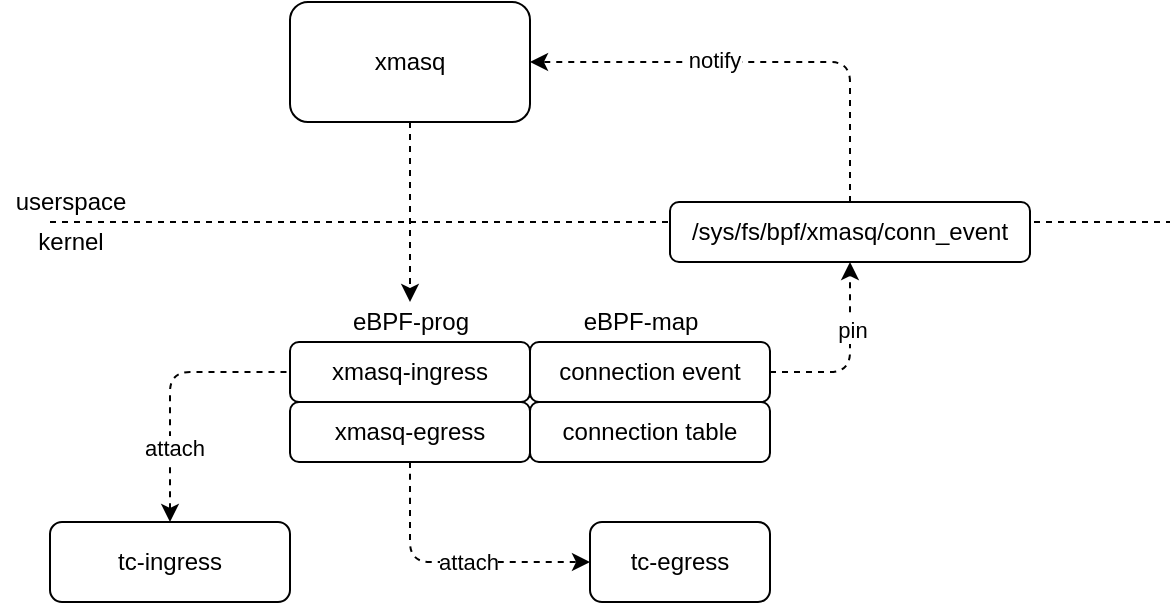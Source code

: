 <mxfile version="13.7.9" type="github">
  <diagram id="9pz4kV2FtBTTkl96BV6Y" name="第 1 页">
    <mxGraphModel dx="1426" dy="771" grid="1" gridSize="10" guides="1" tooltips="1" connect="1" arrows="1" fold="1" page="1" pageScale="1" pageWidth="827" pageHeight="1169" math="0" shadow="0">
      <root>
        <mxCell id="0" />
        <mxCell id="1" parent="0" />
        <mxCell id="qVayH7r-Kym1s1jk-KW7-1" value="" style="endArrow=none;dashed=1;html=1;" edge="1" parent="1">
          <mxGeometry width="50" height="50" relative="1" as="geometry">
            <mxPoint x="160" y="320" as="sourcePoint" />
            <mxPoint x="720" y="320" as="targetPoint" />
          </mxGeometry>
        </mxCell>
        <mxCell id="qVayH7r-Kym1s1jk-KW7-2" value="xmasq" style="rounded=1;whiteSpace=wrap;html=1;" vertex="1" parent="1">
          <mxGeometry x="280" y="210" width="120" height="60" as="geometry" />
        </mxCell>
        <mxCell id="qVayH7r-Kym1s1jk-KW7-3" value="connection table" style="rounded=1;whiteSpace=wrap;html=1;" vertex="1" parent="1">
          <mxGeometry x="400" y="410" width="120" height="30" as="geometry" />
        </mxCell>
        <mxCell id="qVayH7r-Kym1s1jk-KW7-4" value="/sys/fs/bpf/xmasq/conn_event" style="rounded=1;whiteSpace=wrap;html=1;" vertex="1" parent="1">
          <mxGeometry x="470" y="310" width="180" height="30" as="geometry" />
        </mxCell>
        <mxCell id="qVayH7r-Kym1s1jk-KW7-7" value="tc-ingress" style="rounded=1;whiteSpace=wrap;html=1;" vertex="1" parent="1">
          <mxGeometry x="160" y="470" width="120" height="40" as="geometry" />
        </mxCell>
        <mxCell id="qVayH7r-Kym1s1jk-KW7-8" value="tc-egress" style="rounded=1;whiteSpace=wrap;html=1;" vertex="1" parent="1">
          <mxGeometry x="430" y="470" width="90" height="40" as="geometry" />
        </mxCell>
        <mxCell id="qVayH7r-Kym1s1jk-KW7-9" value="xmasq-ingress" style="rounded=1;whiteSpace=wrap;html=1;" vertex="1" parent="1">
          <mxGeometry x="280" y="380" width="120" height="30" as="geometry" />
        </mxCell>
        <mxCell id="qVayH7r-Kym1s1jk-KW7-10" value="xmasq-egress" style="rounded=1;whiteSpace=wrap;html=1;" vertex="1" parent="1">
          <mxGeometry x="280" y="410" width="120" height="30" as="geometry" />
        </mxCell>
        <mxCell id="qVayH7r-Kym1s1jk-KW7-11" value="eBPF-prog" style="text;html=1;align=center;verticalAlign=middle;resizable=0;points=[];autosize=1;" vertex="1" parent="1">
          <mxGeometry x="305" y="360" width="70" height="20" as="geometry" />
        </mxCell>
        <mxCell id="qVayH7r-Kym1s1jk-KW7-13" value="eBPF-map" style="text;html=1;align=center;verticalAlign=middle;resizable=0;points=[];autosize=1;" vertex="1" parent="1">
          <mxGeometry x="420" y="360" width="70" height="20" as="geometry" />
        </mxCell>
        <mxCell id="qVayH7r-Kym1s1jk-KW7-18" value="connection event" style="rounded=1;whiteSpace=wrap;html=1;" vertex="1" parent="1">
          <mxGeometry x="400" y="380" width="120" height="30" as="geometry" />
        </mxCell>
        <mxCell id="qVayH7r-Kym1s1jk-KW7-19" value="" style="endArrow=none;html=1;exitX=0.5;exitY=0;exitDx=0;exitDy=0;entryX=0;entryY=0.5;entryDx=0;entryDy=0;startArrow=classic;startFill=1;endFill=0;dashed=1;" edge="1" parent="1" source="qVayH7r-Kym1s1jk-KW7-7" target="qVayH7r-Kym1s1jk-KW7-9">
          <mxGeometry width="50" height="50" relative="1" as="geometry">
            <mxPoint x="390" y="420" as="sourcePoint" />
            <mxPoint x="440" y="370" as="targetPoint" />
            <Array as="points">
              <mxPoint x="220" y="395" />
            </Array>
          </mxGeometry>
        </mxCell>
        <mxCell id="qVayH7r-Kym1s1jk-KW7-28" value="attach" style="edgeLabel;html=1;align=center;verticalAlign=middle;resizable=0;points=[];" vertex="1" connectable="0" parent="qVayH7r-Kym1s1jk-KW7-19">
          <mxGeometry x="-0.452" y="-2" relative="1" as="geometry">
            <mxPoint as="offset" />
          </mxGeometry>
        </mxCell>
        <mxCell id="qVayH7r-Kym1s1jk-KW7-21" value="" style="endArrow=classic;html=1;exitX=0.5;exitY=1;exitDx=0;exitDy=0;entryX=0;entryY=0.5;entryDx=0;entryDy=0;dashed=1;" edge="1" parent="1" source="qVayH7r-Kym1s1jk-KW7-10" target="qVayH7r-Kym1s1jk-KW7-8">
          <mxGeometry width="50" height="50" relative="1" as="geometry">
            <mxPoint x="390" y="420" as="sourcePoint" />
            <mxPoint x="440" y="370" as="targetPoint" />
            <Array as="points">
              <mxPoint x="340" y="450" />
              <mxPoint x="340" y="490" />
            </Array>
          </mxGeometry>
        </mxCell>
        <mxCell id="qVayH7r-Kym1s1jk-KW7-29" value="attach" style="edgeLabel;html=1;align=center;verticalAlign=middle;resizable=0;points=[];" vertex="1" connectable="0" parent="qVayH7r-Kym1s1jk-KW7-21">
          <mxGeometry x="0.129" relative="1" as="geometry">
            <mxPoint as="offset" />
          </mxGeometry>
        </mxCell>
        <mxCell id="qVayH7r-Kym1s1jk-KW7-22" value="" style="endArrow=classic;html=1;exitX=1;exitY=0.5;exitDx=0;exitDy=0;entryX=0.5;entryY=1;entryDx=0;entryDy=0;startArrow=none;startFill=0;dashed=1;" edge="1" parent="1" source="qVayH7r-Kym1s1jk-KW7-18" target="qVayH7r-Kym1s1jk-KW7-4">
          <mxGeometry width="50" height="50" relative="1" as="geometry">
            <mxPoint x="390" y="420" as="sourcePoint" />
            <mxPoint x="440" y="370" as="targetPoint" />
            <Array as="points">
              <mxPoint x="560" y="395" />
            </Array>
          </mxGeometry>
        </mxCell>
        <mxCell id="qVayH7r-Kym1s1jk-KW7-25" value="pin" style="edgeLabel;html=1;align=center;verticalAlign=middle;resizable=0;points=[];" vertex="1" connectable="0" parent="qVayH7r-Kym1s1jk-KW7-22">
          <mxGeometry x="0.284" y="-1" relative="1" as="geometry">
            <mxPoint as="offset" />
          </mxGeometry>
        </mxCell>
        <mxCell id="qVayH7r-Kym1s1jk-KW7-23" value="" style="endArrow=classic;html=1;dashed=1;exitX=0.5;exitY=0;exitDx=0;exitDy=0;entryX=1;entryY=0.5;entryDx=0;entryDy=0;" edge="1" parent="1" source="qVayH7r-Kym1s1jk-KW7-4" target="qVayH7r-Kym1s1jk-KW7-2">
          <mxGeometry width="50" height="50" relative="1" as="geometry">
            <mxPoint x="390" y="420" as="sourcePoint" />
            <mxPoint x="440" y="370" as="targetPoint" />
            <Array as="points">
              <mxPoint x="560" y="240" />
            </Array>
          </mxGeometry>
        </mxCell>
        <mxCell id="qVayH7r-Kym1s1jk-KW7-24" value="notify" style="edgeLabel;html=1;align=center;verticalAlign=middle;resizable=0;points=[];" vertex="1" connectable="0" parent="qVayH7r-Kym1s1jk-KW7-23">
          <mxGeometry x="0.2" y="-1" relative="1" as="geometry">
            <mxPoint as="offset" />
          </mxGeometry>
        </mxCell>
        <mxCell id="qVayH7r-Kym1s1jk-KW7-26" value="" style="endArrow=classic;html=1;dashed=1;exitX=0.5;exitY=1;exitDx=0;exitDy=0;" edge="1" parent="1" source="qVayH7r-Kym1s1jk-KW7-2" target="qVayH7r-Kym1s1jk-KW7-11">
          <mxGeometry width="50" height="50" relative="1" as="geometry">
            <mxPoint x="390" y="420" as="sourcePoint" />
            <mxPoint x="440" y="370" as="targetPoint" />
          </mxGeometry>
        </mxCell>
        <mxCell id="qVayH7r-Kym1s1jk-KW7-30" value="userspace" style="text;html=1;align=center;verticalAlign=middle;resizable=0;points=[];autosize=1;" vertex="1" parent="1">
          <mxGeometry x="135" y="300" width="70" height="20" as="geometry" />
        </mxCell>
        <mxCell id="qVayH7r-Kym1s1jk-KW7-31" value="kernel" style="text;html=1;align=center;verticalAlign=middle;resizable=0;points=[];autosize=1;" vertex="1" parent="1">
          <mxGeometry x="145" y="320" width="50" height="20" as="geometry" />
        </mxCell>
      </root>
    </mxGraphModel>
  </diagram>
</mxfile>

